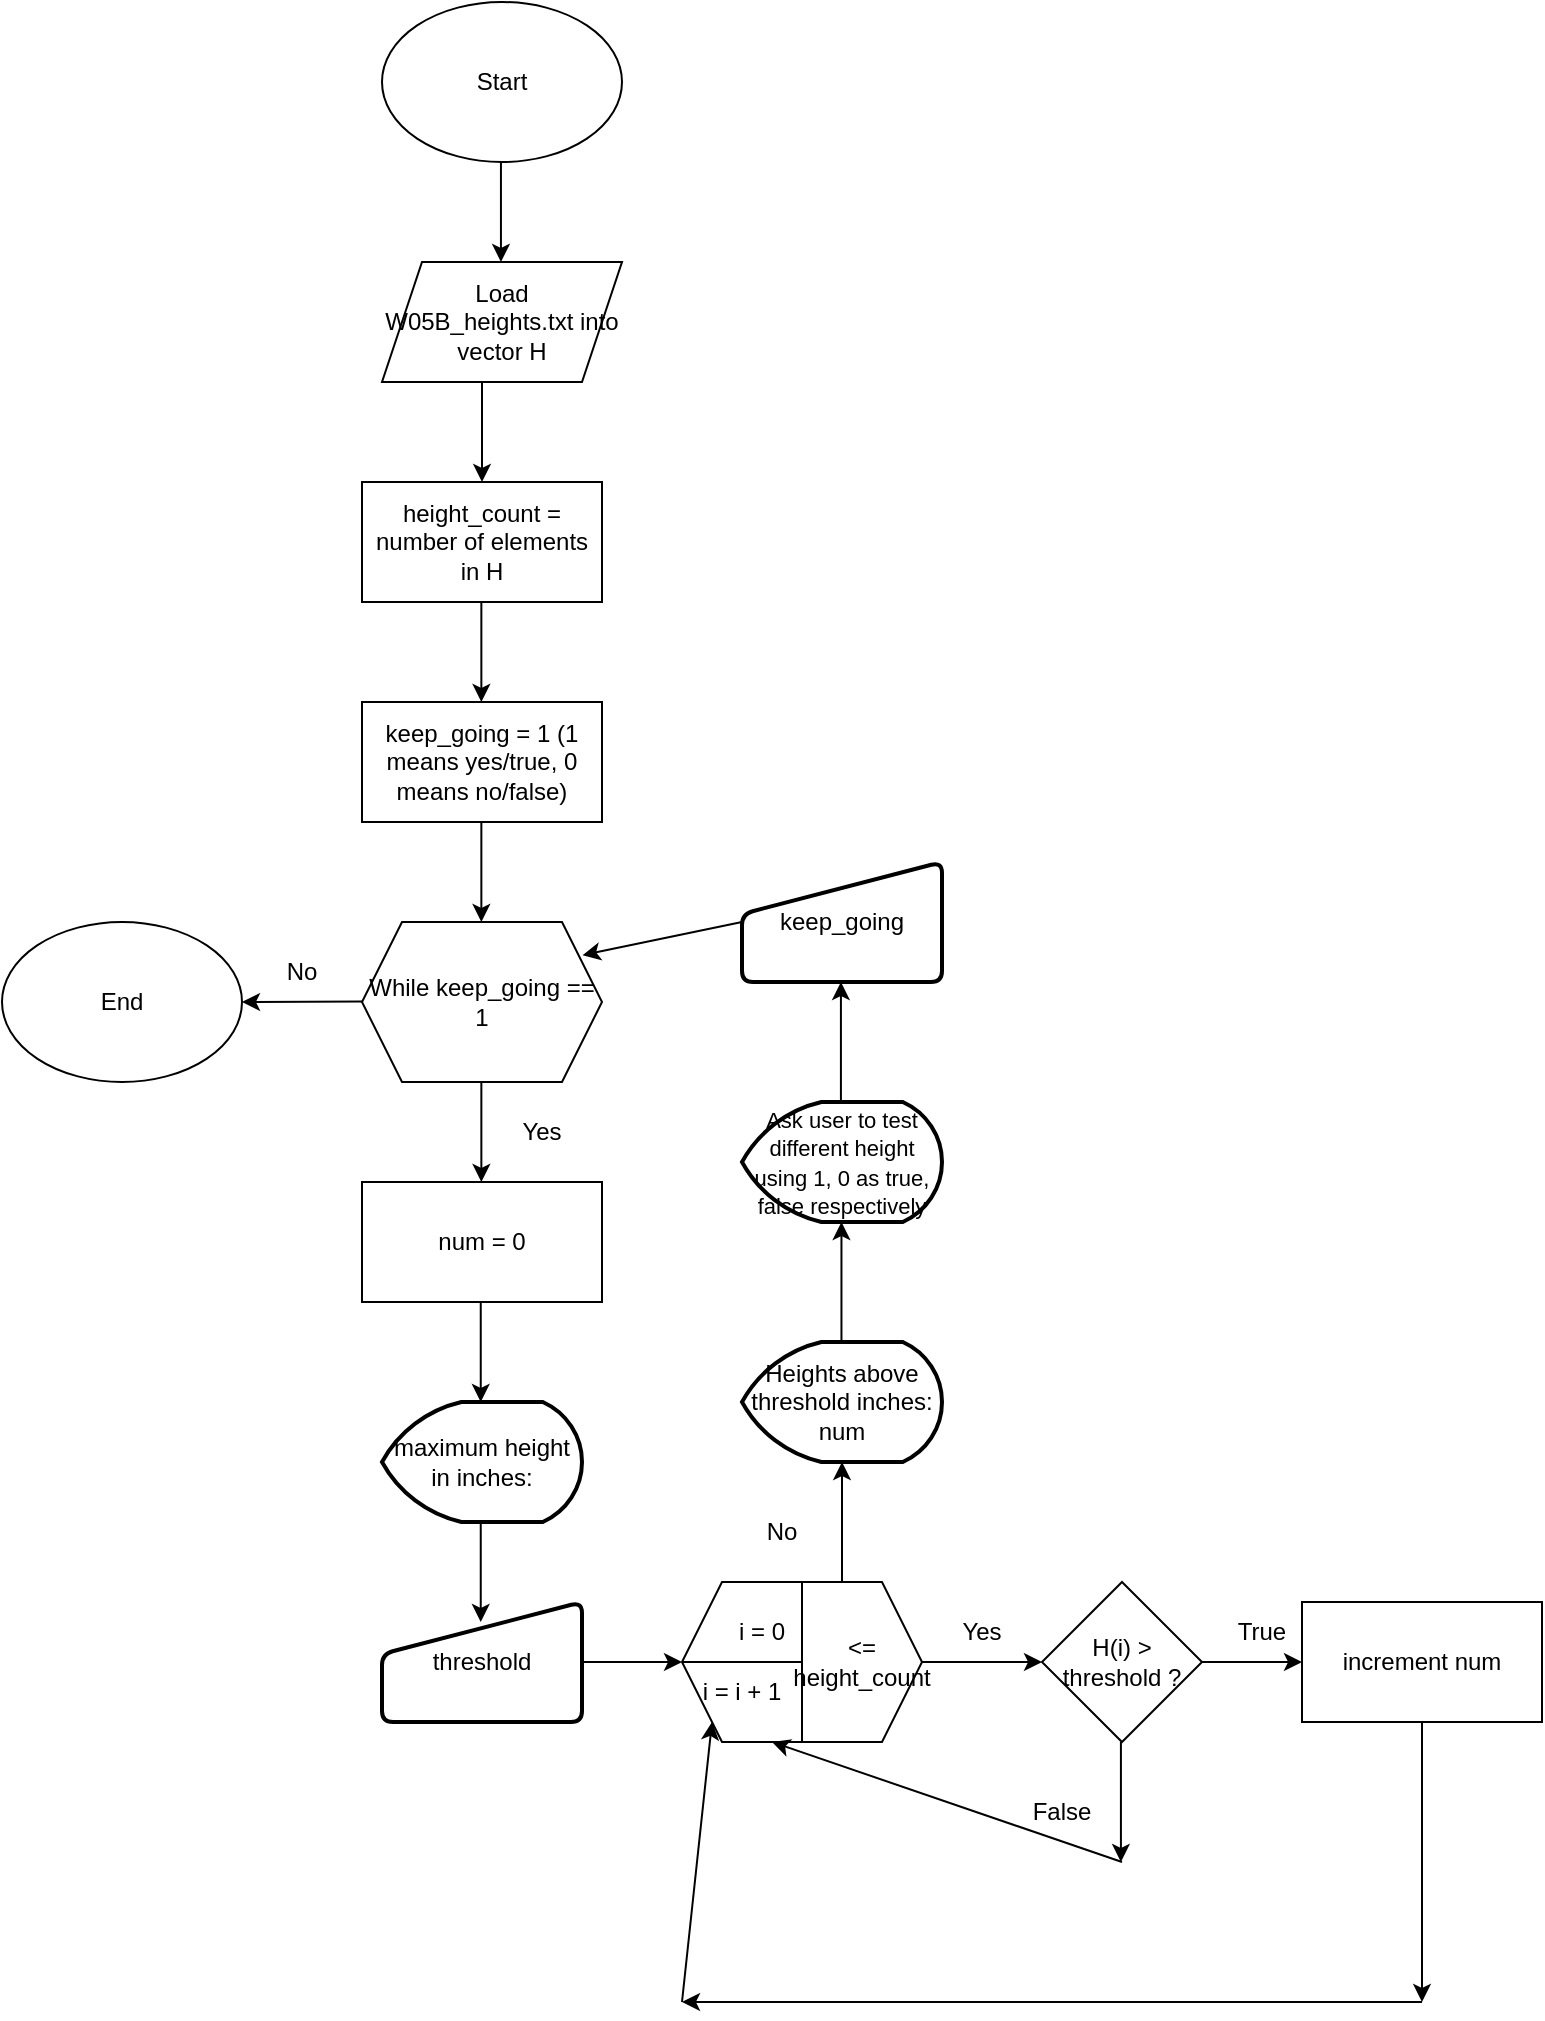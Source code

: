 <mxfile version="24.7.14">
  <diagram name="Page-1" id="8r-b-FqRQVE49okyaR1f">
    <mxGraphModel dx="752" dy="506" grid="1" gridSize="10" guides="1" tooltips="1" connect="1" arrows="1" fold="1" page="1" pageScale="1" pageWidth="850" pageHeight="1100" math="0" shadow="0">
      <root>
        <mxCell id="0" />
        <mxCell id="1" parent="0" />
        <mxCell id="5MmdvD1pONPpPQeoKGCp-1" value="Load W05B_heights.txt into vector H" style="shape=parallelogram;perimeter=parallelogramPerimeter;whiteSpace=wrap;html=1;fixedSize=1;" vertex="1" parent="1">
          <mxGeometry x="230" y="130" width="120" height="60" as="geometry" />
        </mxCell>
        <mxCell id="5MmdvD1pONPpPQeoKGCp-2" value="" style="endArrow=classic;html=1;rounded=0;" edge="1" parent="1">
          <mxGeometry width="50" height="50" relative="1" as="geometry">
            <mxPoint x="280" y="190" as="sourcePoint" />
            <mxPoint x="280" y="240" as="targetPoint" />
          </mxGeometry>
        </mxCell>
        <mxCell id="5MmdvD1pONPpPQeoKGCp-3" value="height_count = number of elements in H" style="rounded=0;whiteSpace=wrap;html=1;" vertex="1" parent="1">
          <mxGeometry x="220" y="240" width="120" height="60" as="geometry" />
        </mxCell>
        <mxCell id="5MmdvD1pONPpPQeoKGCp-4" value="" style="endArrow=classic;html=1;rounded=0;" edge="1" parent="1">
          <mxGeometry width="50" height="50" relative="1" as="geometry">
            <mxPoint x="279.68" y="300" as="sourcePoint" />
            <mxPoint x="279.68" y="350" as="targetPoint" />
          </mxGeometry>
        </mxCell>
        <mxCell id="5MmdvD1pONPpPQeoKGCp-5" value="keep_going = 1 (1 means yes/true, 0 means no/false)" style="rounded=0;whiteSpace=wrap;html=1;" vertex="1" parent="1">
          <mxGeometry x="220" y="350" width="120" height="60" as="geometry" />
        </mxCell>
        <mxCell id="5MmdvD1pONPpPQeoKGCp-6" value="While keep_going == 1" style="shape=hexagon;perimeter=hexagonPerimeter2;whiteSpace=wrap;html=1;fixedSize=1;" vertex="1" parent="1">
          <mxGeometry x="220" y="460" width="120" height="80" as="geometry" />
        </mxCell>
        <mxCell id="5MmdvD1pONPpPQeoKGCp-7" value="" style="endArrow=classic;html=1;rounded=0;" edge="1" parent="1">
          <mxGeometry width="50" height="50" relative="1" as="geometry">
            <mxPoint x="279.68" y="410" as="sourcePoint" />
            <mxPoint x="279.68" y="460" as="targetPoint" />
          </mxGeometry>
        </mxCell>
        <mxCell id="5MmdvD1pONPpPQeoKGCp-8" value="" style="endArrow=classic;html=1;rounded=0;" edge="1" parent="1">
          <mxGeometry width="50" height="50" relative="1" as="geometry">
            <mxPoint x="220" y="499.74" as="sourcePoint" />
            <mxPoint x="160" y="500" as="targetPoint" />
          </mxGeometry>
        </mxCell>
        <mxCell id="5MmdvD1pONPpPQeoKGCp-9" value="" style="endArrow=classic;html=1;rounded=0;" edge="1" parent="1">
          <mxGeometry width="50" height="50" relative="1" as="geometry">
            <mxPoint x="279.68" y="540" as="sourcePoint" />
            <mxPoint x="279.68" y="590" as="targetPoint" />
          </mxGeometry>
        </mxCell>
        <mxCell id="5MmdvD1pONPpPQeoKGCp-11" value="Yes" style="text;html=1;align=center;verticalAlign=middle;whiteSpace=wrap;rounded=0;" vertex="1" parent="1">
          <mxGeometry x="280" y="550" width="60" height="30" as="geometry" />
        </mxCell>
        <mxCell id="5MmdvD1pONPpPQeoKGCp-12" value="Start" style="ellipse;whiteSpace=wrap;html=1;" vertex="1" parent="1">
          <mxGeometry x="230" width="120" height="80" as="geometry" />
        </mxCell>
        <mxCell id="5MmdvD1pONPpPQeoKGCp-13" value="" style="endArrow=classic;html=1;rounded=0;" edge="1" parent="1">
          <mxGeometry width="50" height="50" relative="1" as="geometry">
            <mxPoint x="289.47" y="80" as="sourcePoint" />
            <mxPoint x="289.47" y="130" as="targetPoint" />
          </mxGeometry>
        </mxCell>
        <mxCell id="5MmdvD1pONPpPQeoKGCp-14" value="num = 0" style="rounded=0;whiteSpace=wrap;html=1;" vertex="1" parent="1">
          <mxGeometry x="220" y="590" width="120" height="60" as="geometry" />
        </mxCell>
        <mxCell id="5MmdvD1pONPpPQeoKGCp-16" value="keep_going" style="html=1;strokeWidth=2;shape=manualInput;whiteSpace=wrap;rounded=1;size=26;arcSize=11;" vertex="1" parent="1">
          <mxGeometry x="410" y="430" width="100" height="60" as="geometry" />
        </mxCell>
        <mxCell id="5MmdvD1pONPpPQeoKGCp-18" value="threshold" style="html=1;strokeWidth=2;shape=manualInput;whiteSpace=wrap;rounded=1;size=26;arcSize=11;" vertex="1" parent="1">
          <mxGeometry x="230" y="800" width="100" height="60" as="geometry" />
        </mxCell>
        <mxCell id="5MmdvD1pONPpPQeoKGCp-19" value="maximum height in inches:" style="strokeWidth=2;html=1;shape=mxgraph.flowchart.display;whiteSpace=wrap;" vertex="1" parent="1">
          <mxGeometry x="230" y="700" width="100" height="60" as="geometry" />
        </mxCell>
        <mxCell id="5MmdvD1pONPpPQeoKGCp-21" value="" style="endArrow=classic;html=1;rounded=0;" edge="1" parent="1">
          <mxGeometry width="50" height="50" relative="1" as="geometry">
            <mxPoint x="279.37" y="650" as="sourcePoint" />
            <mxPoint x="279.37" y="700" as="targetPoint" />
          </mxGeometry>
        </mxCell>
        <mxCell id="5MmdvD1pONPpPQeoKGCp-22" value="" style="endArrow=classic;html=1;rounded=0;" edge="1" parent="1">
          <mxGeometry width="50" height="50" relative="1" as="geometry">
            <mxPoint x="279.37" y="760" as="sourcePoint" />
            <mxPoint x="279.37" y="810" as="targetPoint" />
          </mxGeometry>
        </mxCell>
        <mxCell id="5MmdvD1pONPpPQeoKGCp-23" value="" style="shape=hexagon;perimeter=hexagonPerimeter2;whiteSpace=wrap;html=1;fixedSize=1;" vertex="1" parent="1">
          <mxGeometry x="380" y="790" width="120" height="80" as="geometry" />
        </mxCell>
        <mxCell id="5MmdvD1pONPpPQeoKGCp-24" value="" style="endArrow=none;html=1;rounded=0;entryX=0.5;entryY=0;entryDx=0;entryDy=0;exitX=0.5;exitY=1;exitDx=0;exitDy=0;" edge="1" parent="1" source="5MmdvD1pONPpPQeoKGCp-23" target="5MmdvD1pONPpPQeoKGCp-23">
          <mxGeometry width="50" height="50" relative="1" as="geometry">
            <mxPoint x="590" y="860" as="sourcePoint" />
            <mxPoint x="640" y="810" as="targetPoint" />
          </mxGeometry>
        </mxCell>
        <mxCell id="5MmdvD1pONPpPQeoKGCp-25" value="" style="endArrow=none;html=1;rounded=0;entryX=0;entryY=0.5;entryDx=0;entryDy=0;" edge="1" parent="1" target="5MmdvD1pONPpPQeoKGCp-23">
          <mxGeometry width="50" height="50" relative="1" as="geometry">
            <mxPoint x="440" y="830" as="sourcePoint" />
            <mxPoint x="640" y="810" as="targetPoint" />
          </mxGeometry>
        </mxCell>
        <mxCell id="5MmdvD1pONPpPQeoKGCp-26" value="&lt;div&gt;i = 0&lt;/div&gt;" style="text;html=1;align=center;verticalAlign=middle;whiteSpace=wrap;rounded=0;" vertex="1" parent="1">
          <mxGeometry x="390" y="800" width="60" height="30" as="geometry" />
        </mxCell>
        <mxCell id="5MmdvD1pONPpPQeoKGCp-29" value="&amp;lt;= height_count" style="text;html=1;align=center;verticalAlign=middle;whiteSpace=wrap;rounded=0;" vertex="1" parent="1">
          <mxGeometry x="440" y="815" width="60" height="30" as="geometry" />
        </mxCell>
        <mxCell id="5MmdvD1pONPpPQeoKGCp-30" value="i = i + 1" style="text;html=1;align=center;verticalAlign=middle;whiteSpace=wrap;rounded=0;" vertex="1" parent="1">
          <mxGeometry x="380" y="830" width="60" height="30" as="geometry" />
        </mxCell>
        <mxCell id="5MmdvD1pONPpPQeoKGCp-31" value="" style="endArrow=classic;html=1;rounded=0;entryX=0;entryY=0;entryDx=0;entryDy=0;" edge="1" parent="1" target="5MmdvD1pONPpPQeoKGCp-30">
          <mxGeometry width="50" height="50" relative="1" as="geometry">
            <mxPoint x="330" y="830" as="sourcePoint" />
            <mxPoint x="330" y="880" as="targetPoint" />
          </mxGeometry>
        </mxCell>
        <mxCell id="5MmdvD1pONPpPQeoKGCp-32" value="" style="endArrow=classic;html=1;rounded=0;exitX=0.5;exitY=1;exitDx=0;exitDy=0;" edge="1" parent="1">
          <mxGeometry width="50" height="50" relative="1" as="geometry">
            <mxPoint x="460.0" y="790.0" as="sourcePoint" />
            <mxPoint x="460" y="730" as="targetPoint" />
          </mxGeometry>
        </mxCell>
        <mxCell id="5MmdvD1pONPpPQeoKGCp-33" value="" style="endArrow=classic;html=1;rounded=0;exitX=0.5;exitY=1;exitDx=0;exitDy=0;" edge="1" parent="1">
          <mxGeometry width="50" height="50" relative="1" as="geometry">
            <mxPoint x="500.0" y="830.0" as="sourcePoint" />
            <mxPoint x="560" y="830" as="targetPoint" />
          </mxGeometry>
        </mxCell>
        <mxCell id="5MmdvD1pONPpPQeoKGCp-34" value="Yes" style="text;html=1;align=center;verticalAlign=middle;whiteSpace=wrap;rounded=0;" vertex="1" parent="1">
          <mxGeometry x="500" y="800" width="60" height="30" as="geometry" />
        </mxCell>
        <mxCell id="5MmdvD1pONPpPQeoKGCp-35" value="No" style="text;html=1;align=center;verticalAlign=middle;whiteSpace=wrap;rounded=0;" vertex="1" parent="1">
          <mxGeometry x="400" y="750" width="60" height="30" as="geometry" />
        </mxCell>
        <mxCell id="5MmdvD1pONPpPQeoKGCp-36" value="H(i) &amp;gt; threshold ?" style="rhombus;whiteSpace=wrap;html=1;" vertex="1" parent="1">
          <mxGeometry x="560" y="790" width="80" height="80" as="geometry" />
        </mxCell>
        <mxCell id="5MmdvD1pONPpPQeoKGCp-37" value="True" style="text;html=1;align=center;verticalAlign=middle;whiteSpace=wrap;rounded=0;" vertex="1" parent="1">
          <mxGeometry x="640" y="800" width="60" height="30" as="geometry" />
        </mxCell>
        <mxCell id="5MmdvD1pONPpPQeoKGCp-38" value="False" style="text;html=1;align=center;verticalAlign=middle;whiteSpace=wrap;rounded=0;" vertex="1" parent="1">
          <mxGeometry x="540" y="890" width="60" height="30" as="geometry" />
        </mxCell>
        <mxCell id="5MmdvD1pONPpPQeoKGCp-39" value="" style="endArrow=classic;html=1;rounded=0;exitX=0.5;exitY=1;exitDx=0;exitDy=0;" edge="1" parent="1">
          <mxGeometry width="50" height="50" relative="1" as="geometry">
            <mxPoint x="599.46" y="870.0" as="sourcePoint" />
            <mxPoint x="599.46" y="930" as="targetPoint" />
          </mxGeometry>
        </mxCell>
        <mxCell id="5MmdvD1pONPpPQeoKGCp-40" value="" style="endArrow=classic;html=1;rounded=0;entryX=0;entryY=0;entryDx=0;entryDy=0;" edge="1" parent="1">
          <mxGeometry width="50" height="50" relative="1" as="geometry">
            <mxPoint x="640" y="830" as="sourcePoint" />
            <mxPoint x="690" y="830" as="targetPoint" />
          </mxGeometry>
        </mxCell>
        <mxCell id="5MmdvD1pONPpPQeoKGCp-41" value="increment num" style="rounded=0;whiteSpace=wrap;html=1;" vertex="1" parent="1">
          <mxGeometry x="690" y="800" width="120" height="60" as="geometry" />
        </mxCell>
        <mxCell id="5MmdvD1pONPpPQeoKGCp-42" value="Heights above threshold inches: num" style="strokeWidth=2;html=1;shape=mxgraph.flowchart.display;whiteSpace=wrap;" vertex="1" parent="1">
          <mxGeometry x="410" y="670" width="100" height="60" as="geometry" />
        </mxCell>
        <mxCell id="5MmdvD1pONPpPQeoKGCp-43" value="&lt;font style=&quot;font-size: 11px;&quot;&gt;Ask user to test different height using 1, 0 as true, false respectively&lt;/font&gt;" style="strokeWidth=2;html=1;shape=mxgraph.flowchart.display;whiteSpace=wrap;" vertex="1" parent="1">
          <mxGeometry x="410" y="550" width="100" height="60" as="geometry" />
        </mxCell>
        <mxCell id="5MmdvD1pONPpPQeoKGCp-44" value="" style="endArrow=classic;html=1;rounded=0;exitX=0.5;exitY=1;exitDx=0;exitDy=0;" edge="1" parent="1">
          <mxGeometry width="50" height="50" relative="1" as="geometry">
            <mxPoint x="459.73" y="670.0" as="sourcePoint" />
            <mxPoint x="459.73" y="610" as="targetPoint" />
          </mxGeometry>
        </mxCell>
        <mxCell id="5MmdvD1pONPpPQeoKGCp-45" value="" style="endArrow=classic;html=1;rounded=0;exitX=0.5;exitY=1;exitDx=0;exitDy=0;" edge="1" parent="1">
          <mxGeometry width="50" height="50" relative="1" as="geometry">
            <mxPoint x="459.46" y="550.0" as="sourcePoint" />
            <mxPoint x="459.46" y="490" as="targetPoint" />
          </mxGeometry>
        </mxCell>
        <mxCell id="5MmdvD1pONPpPQeoKGCp-46" value="" style="endArrow=classic;html=1;rounded=0;entryX=0.919;entryY=0.207;entryDx=0;entryDy=0;entryPerimeter=0;" edge="1" parent="1" target="5MmdvD1pONPpPQeoKGCp-6">
          <mxGeometry width="50" height="50" relative="1" as="geometry">
            <mxPoint x="410" y="460" as="sourcePoint" />
            <mxPoint x="365" y="577.5" as="targetPoint" />
          </mxGeometry>
        </mxCell>
        <mxCell id="5MmdvD1pONPpPQeoKGCp-47" value="No" style="text;html=1;align=center;verticalAlign=middle;whiteSpace=wrap;rounded=0;" vertex="1" parent="1">
          <mxGeometry x="160" y="470" width="60" height="30" as="geometry" />
        </mxCell>
        <mxCell id="5MmdvD1pONPpPQeoKGCp-48" value="" style="endArrow=classic;html=1;rounded=0;exitX=0.5;exitY=1;exitDx=0;exitDy=0;" edge="1" parent="1" source="5MmdvD1pONPpPQeoKGCp-41">
          <mxGeometry width="50" height="50" relative="1" as="geometry">
            <mxPoint x="740" y="935" as="sourcePoint" />
            <mxPoint x="750" y="1000" as="targetPoint" />
          </mxGeometry>
        </mxCell>
        <mxCell id="5MmdvD1pONPpPQeoKGCp-50" value="End" style="ellipse;whiteSpace=wrap;html=1;" vertex="1" parent="1">
          <mxGeometry x="40" y="460" width="120" height="80" as="geometry" />
        </mxCell>
        <mxCell id="5MmdvD1pONPpPQeoKGCp-52" value="" style="endArrow=classic;html=1;rounded=0;entryX=0.375;entryY=1;entryDx=0;entryDy=0;" edge="1" parent="1" target="5MmdvD1pONPpPQeoKGCp-23">
          <mxGeometry width="50" height="50" relative="1" as="geometry">
            <mxPoint x="600" y="930" as="sourcePoint" />
            <mxPoint x="650" y="880" as="targetPoint" />
          </mxGeometry>
        </mxCell>
        <mxCell id="5MmdvD1pONPpPQeoKGCp-54" value="" style="endArrow=classic;html=1;rounded=0;" edge="1" parent="1">
          <mxGeometry width="50" height="50" relative="1" as="geometry">
            <mxPoint x="750" y="1000" as="sourcePoint" />
            <mxPoint x="380" y="1000" as="targetPoint" />
          </mxGeometry>
        </mxCell>
        <mxCell id="5MmdvD1pONPpPQeoKGCp-55" value="" style="endArrow=classic;html=1;rounded=0;entryX=0.25;entryY=1;entryDx=0;entryDy=0;" edge="1" parent="1" target="5MmdvD1pONPpPQeoKGCp-30">
          <mxGeometry width="50" height="50" relative="1" as="geometry">
            <mxPoint x="380" y="1000" as="sourcePoint" />
            <mxPoint x="430" y="950" as="targetPoint" />
          </mxGeometry>
        </mxCell>
      </root>
    </mxGraphModel>
  </diagram>
</mxfile>
